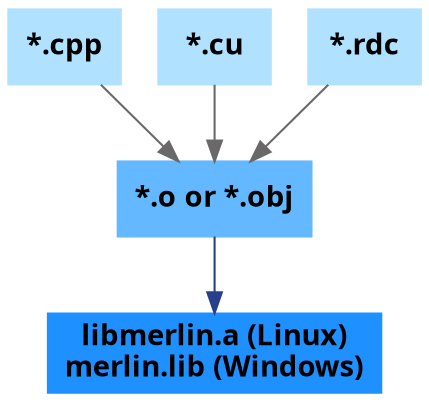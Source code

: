 digraph StaticCompilation {
    node [fontname="Fira Code SemiBold", shape=record, style=filled, labelloc=c]
    subgraph SourceFiles {
        node [color=lightskyblue1, label="*.cpp"] cpp;
        node [color=lightskyblue1, label="*.cu"] cu;
        node [color=lightskyblue1, label="*.rdc"] rdc;
    }

    subgraph Object {
        node [color=steelblue1, label="*.o or *.obj"] obj;
    }

    subgraph Lib {
        node [color=dodgerblue, label="libmerlin.a (Linux)\nmerlin.lib (Windows)"] libmerlin;
    }

    cpp -> obj [color=dimgrey];
    cu -> obj [color=dimgrey];
    rdc -> obj [color=dimgrey];
    obj -> libmerlin [color=royalblue4];
}
